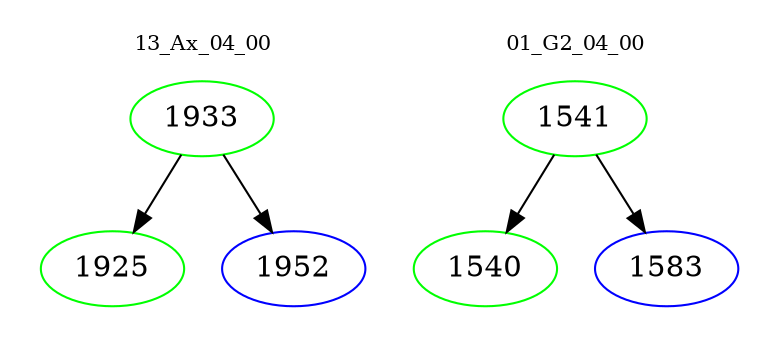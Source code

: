 digraph{
subgraph cluster_0 {
color = white
label = "13_Ax_04_00";
fontsize=10;
T0_1933 [label="1933", color="green"]
T0_1933 -> T0_1925 [color="black"]
T0_1925 [label="1925", color="green"]
T0_1933 -> T0_1952 [color="black"]
T0_1952 [label="1952", color="blue"]
}
subgraph cluster_1 {
color = white
label = "01_G2_04_00";
fontsize=10;
T1_1541 [label="1541", color="green"]
T1_1541 -> T1_1540 [color="black"]
T1_1540 [label="1540", color="green"]
T1_1541 -> T1_1583 [color="black"]
T1_1583 [label="1583", color="blue"]
}
}
